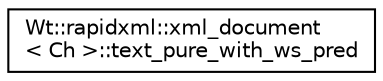 digraph "Graphical Class Hierarchy"
{
 // LATEX_PDF_SIZE
  edge [fontname="Helvetica",fontsize="10",labelfontname="Helvetica",labelfontsize="10"];
  node [fontname="Helvetica",fontsize="10",shape=record];
  rankdir="LR";
  Node0 [label="Wt::rapidxml::xml_document\l\< Ch \>::text_pure_with_ws_pred",height=0.2,width=0.4,color="black", fillcolor="white", style="filled",URL="$structWt_1_1rapidxml_1_1xml__document_1_1text__pure__with__ws__pred.html",tooltip=" "];
}
